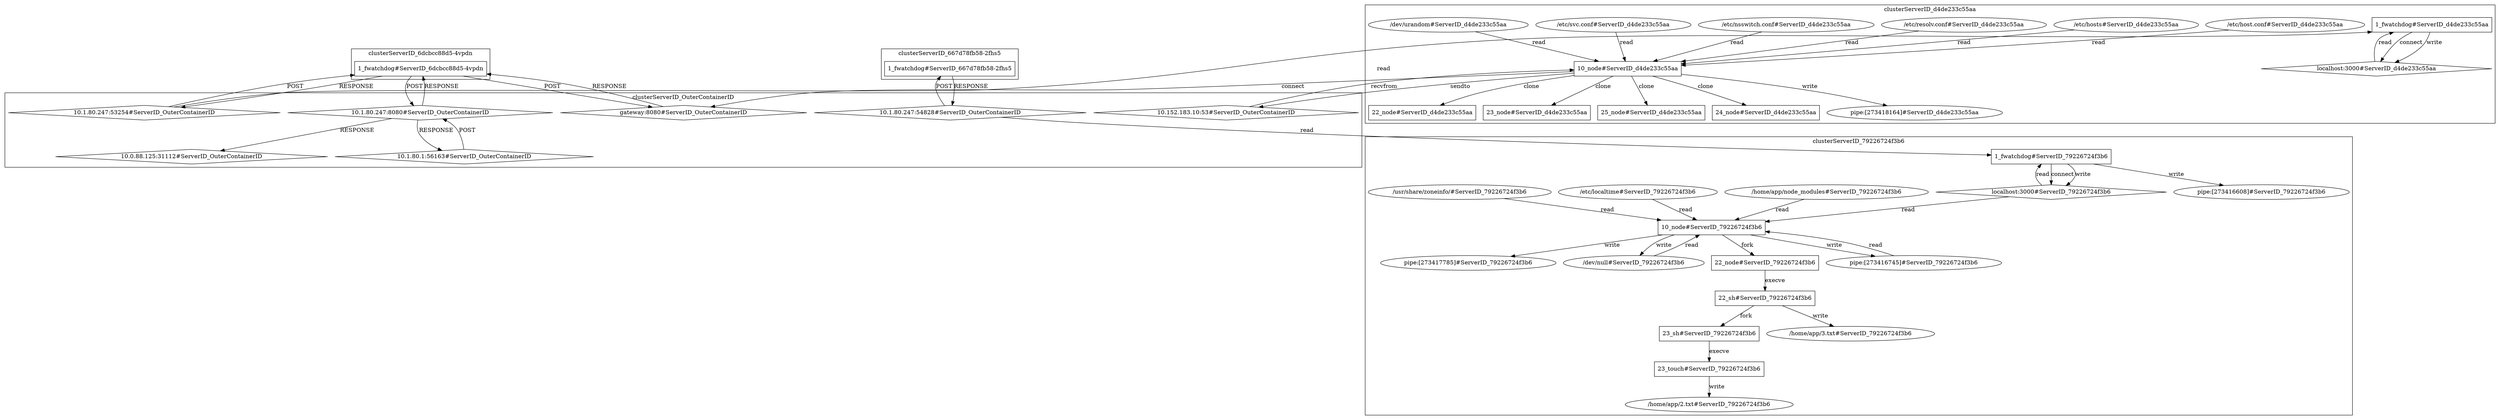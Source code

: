 digraph G {
	"1_fwatchdog#ServerID_6dcbcc88d5-4vpdn"->"gateway:8080#ServerID_OuterContainerID"[ label="POST" ];
	"1_fwatchdog#ServerID_667d78fb58-2fhs5"->"10.1.80.247:54828#ServerID_OuterContainerID"[ label="RESPONSE" ];
	"gateway:8080#ServerID_OuterContainerID"->"1_fwatchdog#ServerID_6dcbcc88d5-4vpdn"[ label="RESPONSE" ];
	"10.1.80.247:8080#ServerID_OuterContainerID"->"1_fwatchdog#ServerID_6dcbcc88d5-4vpdn"[ label="RESPONSE" ];
	"10.1.80.247:53254#ServerID_OuterContainerID"->"1_fwatchdog#ServerID_6dcbcc88d5-4vpdn"[ label="POST" ];
	"10.1.80.247:54828#ServerID_OuterContainerID"->"1_fwatchdog#ServerID_667d78fb58-2fhs5"[ label="POST" ];
	"1_fwatchdog#ServerID_6dcbcc88d5-4vpdn"->"10.1.80.247:53254#ServerID_OuterContainerID"[ label="RESPONSE" ];
	"1_fwatchdog#ServerID_6dcbcc88d5-4vpdn"->"10.1.80.247:8080#ServerID_OuterContainerID"[ label="POST" ];
	"1_fwatchdog#ServerID_d4de233c55aa"->"localhost:3000#ServerID_d4de233c55aa"[ label="connect" ];
	"1_fwatchdog#ServerID_d4de233c55aa"->"localhost:3000#ServerID_d4de233c55aa"[ label="write" ];
	"10.1.80.247:53254#ServerID_OuterContainerID"->"1_fwatchdog#ServerID_d4de233c55aa"[ label="read" ];
	"localhost:3000#ServerID_d4de233c55aa"->"1_fwatchdog#ServerID_d4de233c55aa"[ label="read" ];
	"10_node#ServerID_d4de233c55aa"->"pipe:[273418164]#ServerID_d4de233c55aa"[ label="write" ];
	"/etc/resolv.conf#ServerID_d4de233c55aa"->"10_node#ServerID_d4de233c55aa"[ label="read" ];
	"/etc/nsswitch.conf#ServerID_d4de233c55aa"->"10_node#ServerID_d4de233c55aa"[ label="read" ];
	"10_node#ServerID_d4de233c55aa"->"22_node#ServerID_d4de233c55aa"[ label="clone" ];
	"/etc/svc.conf#ServerID_d4de233c55aa"->"10_node#ServerID_d4de233c55aa"[ label="read" ];
	"/dev/urandom#ServerID_d4de233c55aa"->"10_node#ServerID_d4de233c55aa"[ label="read" ];
	"/etc/host.conf#ServerID_d4de233c55aa"->"10_node#ServerID_d4de233c55aa"[ label="read" ];
	"10_node#ServerID_d4de233c55aa"->"23_node#ServerID_d4de233c55aa"[ label="clone" ];
	"/etc/hosts#ServerID_d4de233c55aa"->"10_node#ServerID_d4de233c55aa"[ label="read" ];
	"10_node#ServerID_d4de233c55aa"->"25_node#ServerID_d4de233c55aa"[ label="clone" ];
	"10_node#ServerID_d4de233c55aa"->"24_node#ServerID_d4de233c55aa"[ label="clone" ];
	"10_node#ServerID_d4de233c55aa"->"10.152.183.10:53#ServerID_OuterContainerID"[ label="sendto" ];
	"10.152.183.10:53#ServerID_OuterContainerID"->"10_node#ServerID_d4de233c55aa"[ label="recvfrom" ];
	"10_node#ServerID_d4de233c55aa"->"gateway:8080#ServerID_OuterContainerID"[ label="connect" ];
	"10.1.80.247:54828#ServerID_OuterContainerID"->"1_fwatchdog#ServerID_79226724f3b6"[ label="read" ];
	"1_fwatchdog#ServerID_79226724f3b6"->"localhost:3000#ServerID_79226724f3b6"[ label="connect" ];
	"1_fwatchdog#ServerID_79226724f3b6"->"localhost:3000#ServerID_79226724f3b6"[ label="write" ];
	"localhost:3000#ServerID_79226724f3b6"->"10_node#ServerID_79226724f3b6"[ label="read" ];
	"localhost:3000#ServerID_79226724f3b6"->"1_fwatchdog#ServerID_79226724f3b6"[ label="read" ];
	"/home/app/node_modules#ServerID_79226724f3b6"->"10_node#ServerID_79226724f3b6"[ label="read" ];
	"10_node#ServerID_79226724f3b6"->"pipe:[273417785]#ServerID_79226724f3b6"[ label="write" ];
	"/dev/null#ServerID_79226724f3b6"->"10_node#ServerID_79226724f3b6"[ label="read" ];
	"pipe:[273416745]#ServerID_79226724f3b6"->"10_node#ServerID_79226724f3b6"[ label="read" ];
	"10_node#ServerID_79226724f3b6"->"pipe:[273416745]#ServerID_79226724f3b6"[ label="write" ];
	"10_node#ServerID_79226724f3b6"->"22_node#ServerID_79226724f3b6"[ label="fork" ];
	"22_node#ServerID_79226724f3b6"->"22_sh#ServerID_79226724f3b6"[ label="execve" ];
	"22_sh#ServerID_79226724f3b6"->"23_sh#ServerID_79226724f3b6"[ label="fork" ];
	"23_sh#ServerID_79226724f3b6"->"23_touch#ServerID_79226724f3b6"[ label="execve" ];
	"22_sh#ServerID_79226724f3b6"->"/home/app/3.txt#ServerID_79226724f3b6"[ label="write" ];
	"23_touch#ServerID_79226724f3b6"->"/home/app/2.txt#ServerID_79226724f3b6"[ label="write" ];
	"10_node#ServerID_79226724f3b6"->"/dev/null#ServerID_79226724f3b6"[ label="write" ];
	"/etc/localtime#ServerID_79226724f3b6"->"10_node#ServerID_79226724f3b6"[ label="read" ];
	"/usr/share/zoneinfo/#ServerID_79226724f3b6"->"10_node#ServerID_79226724f3b6"[ label="read" ];
	"1_fwatchdog#ServerID_79226724f3b6"->"pipe:[273416608]#ServerID_79226724f3b6"[ label="write" ];
	"10.1.80.1:56163#ServerID_OuterContainerID"->"10.1.80.247:8080#ServerID_OuterContainerID"[ label="POST" ];
	"10.1.80.247:8080#ServerID_OuterContainerID"->"10.1.80.1:56163#ServerID_OuterContainerID"[ label="RESPONSE" ];
	"10.1.80.247:8080#ServerID_OuterContainerID"->"10.0.88.125:31112#ServerID_OuterContainerID"[ label="RESPONSE" ];
	subgraph "clusterServerID_667d78fb58-2fhs5" {
	label="clusterServerID_667d78fb58-2fhs5";
	"1_fwatchdog#ServerID_667d78fb58-2fhs5" [ shape=box ];

}
;
	subgraph "clusterServerID_6dcbcc88d5-4vpdn" {
	label="clusterServerID_6dcbcc88d5-4vpdn";
	"1_fwatchdog#ServerID_6dcbcc88d5-4vpdn" [ shape=box ];

}
;
	subgraph "clusterServerID_79226724f3b6" {
	label="clusterServerID_79226724f3b6";
	"/dev/null#ServerID_79226724f3b6" [ shape=ellipse ];
	"/etc/localtime#ServerID_79226724f3b6" [ shape=ellipse ];
	"/home/app/2.txt#ServerID_79226724f3b6" [ shape=ellipse ];
	"/home/app/3.txt#ServerID_79226724f3b6" [ shape=ellipse ];
	"/home/app/node_modules#ServerID_79226724f3b6" [ shape=ellipse ];
	"/usr/share/zoneinfo/#ServerID_79226724f3b6" [ shape=ellipse ];
	"10_node#ServerID_79226724f3b6" [ shape=box ];
	"1_fwatchdog#ServerID_79226724f3b6" [ shape=box ];
	"22_node#ServerID_79226724f3b6" [ shape=box ];
	"22_sh#ServerID_79226724f3b6" [ shape=box ];
	"23_sh#ServerID_79226724f3b6" [ shape=box ];
	"23_touch#ServerID_79226724f3b6" [ shape=box ];
	"localhost:3000#ServerID_79226724f3b6" [ shape=diamond ];
	"pipe:[273416608]#ServerID_79226724f3b6" [ shape=ellipse ];
	"pipe:[273416745]#ServerID_79226724f3b6" [ shape=ellipse ];
	"pipe:[273417785]#ServerID_79226724f3b6" [ shape=ellipse ];

}
;
	subgraph "clusterServerID_OuterContainerID" {
	label="clusterServerID_OuterContainerID";
	"10.0.88.125:31112#ServerID_OuterContainerID" [ shape=diamond ];
	"10.1.80.1:56163#ServerID_OuterContainerID" [ shape=diamond ];
	"10.1.80.247:53254#ServerID_OuterContainerID" [ shape=diamond ];
	"10.1.80.247:54828#ServerID_OuterContainerID" [ shape=diamond ];
	"10.1.80.247:8080#ServerID_OuterContainerID" [ shape=diamond ];
	"10.152.183.10:53#ServerID_OuterContainerID" [ shape=diamond ];
	"gateway:8080#ServerID_OuterContainerID" [ shape=diamond ];

}
;
	subgraph "clusterServerID_d4de233c55aa" {
	label="clusterServerID_d4de233c55aa";
	"/dev/urandom#ServerID_d4de233c55aa" [ shape=ellipse ];
	"/etc/host.conf#ServerID_d4de233c55aa" [ shape=ellipse ];
	"/etc/hosts#ServerID_d4de233c55aa" [ shape=ellipse ];
	"/etc/nsswitch.conf#ServerID_d4de233c55aa" [ shape=ellipse ];
	"/etc/resolv.conf#ServerID_d4de233c55aa" [ shape=ellipse ];
	"/etc/svc.conf#ServerID_d4de233c55aa" [ shape=ellipse ];
	"10_node#ServerID_d4de233c55aa" [ shape=box ];
	"1_fwatchdog#ServerID_d4de233c55aa" [ shape=box ];
	"22_node#ServerID_d4de233c55aa" [ shape=box ];
	"23_node#ServerID_d4de233c55aa" [ shape=box ];
	"24_node#ServerID_d4de233c55aa" [ shape=box ];
	"25_node#ServerID_d4de233c55aa" [ shape=box ];
	"localhost:3000#ServerID_d4de233c55aa" [ shape=diamond ];
	"pipe:[273418164]#ServerID_d4de233c55aa" [ shape=ellipse ];

}
;

}
